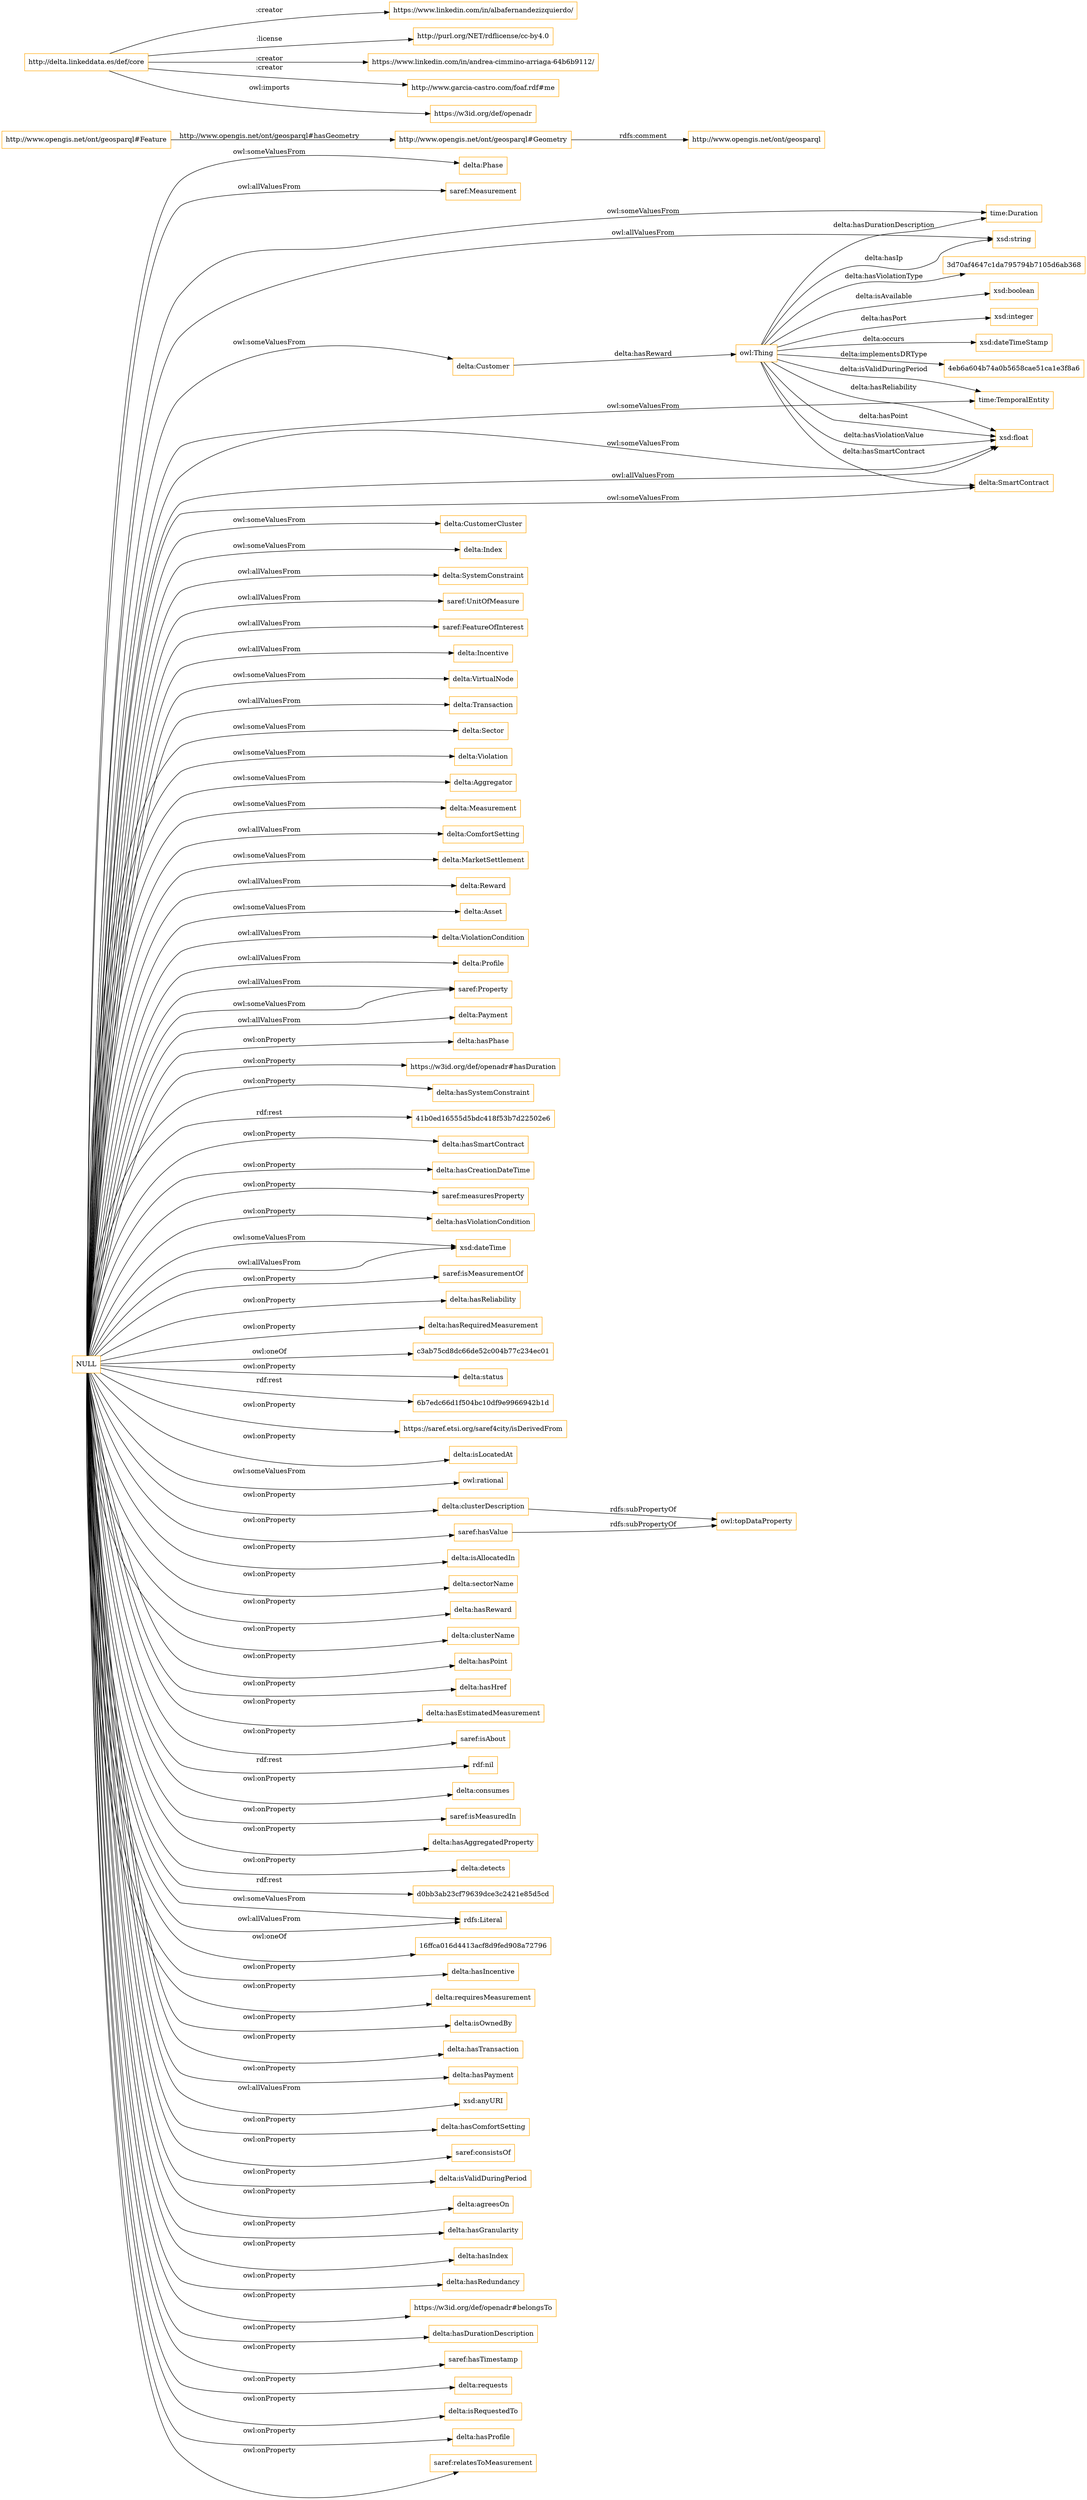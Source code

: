 digraph ar2dtool_diagram { 
rankdir=LR;
size="1501"
node [shape = rectangle, color="orange"]; "delta:Phase" "saref:Measurement" "time:Duration" "delta:CustomerCluster" "delta:Index" "delta:SystemConstraint" "saref:UnitOfMeasure" "saref:FeatureOfInterest" "delta:Customer" "delta:Incentive" "delta:VirtualNode" "delta:Transaction" "delta:Sector" "http://www.opengis.net/ont/geosparql#Geometry" "delta:Violation" "delta:Aggregator" "delta:Measurement" "delta:ComfortSetting" "delta:MarketSettlement" "delta:Reward" "time:TemporalEntity" "delta:SmartContract" "delta:Asset" "http://www.opengis.net/ont/geosparql#Feature" "delta:ViolationCondition" "delta:Profile" "saref:Property" "delta:Payment" ; /*classes style*/
	"NULL" -> "delta:hasPhase" [ label = "owl:onProperty" ];
	"NULL" -> "delta:ComfortSetting" [ label = "owl:allValuesFrom" ];
	"NULL" -> "https://w3id.org/def/openadr#hasDuration" [ label = "owl:onProperty" ];
	"NULL" -> "delta:hasSystemConstraint" [ label = "owl:onProperty" ];
	"NULL" -> "41b0ed16555d5bdc418f53b7d22502e6" [ label = "rdf:rest" ];
	"NULL" -> "delta:hasSmartContract" [ label = "owl:onProperty" ];
	"NULL" -> "delta:hasCreationDateTime" [ label = "owl:onProperty" ];
	"NULL" -> "saref:measuresProperty" [ label = "owl:onProperty" ];
	"NULL" -> "delta:hasViolationCondition" [ label = "owl:onProperty" ];
	"NULL" -> "xsd:dateTime" [ label = "owl:someValuesFrom" ];
	"NULL" -> "time:TemporalEntity" [ label = "owl:someValuesFrom" ];
	"NULL" -> "saref:isMeasurementOf" [ label = "owl:onProperty" ];
	"NULL" -> "delta:hasReliability" [ label = "owl:onProperty" ];
	"NULL" -> "delta:Violation" [ label = "owl:someValuesFrom" ];
	"NULL" -> "delta:hasRequiredMeasurement" [ label = "owl:onProperty" ];
	"NULL" -> "delta:Profile" [ label = "owl:allValuesFrom" ];
	"NULL" -> "delta:Reward" [ label = "owl:allValuesFrom" ];
	"NULL" -> "xsd:float" [ label = "owl:someValuesFrom" ];
	"NULL" -> "c3ab75cd8dc66de52c004b77c234ec01" [ label = "owl:oneOf" ];
	"NULL" -> "xsd:string" [ label = "owl:allValuesFrom" ];
	"NULL" -> "delta:Measurement" [ label = "owl:someValuesFrom" ];
	"NULL" -> "delta:status" [ label = "owl:onProperty" ];
	"NULL" -> "saref:Property" [ label = "owl:allValuesFrom" ];
	"NULL" -> "6b7edc66d1f504bc10df9e9966942b1d" [ label = "rdf:rest" ];
	"NULL" -> "delta:Phase" [ label = "owl:someValuesFrom" ];
	"NULL" -> "https://saref.etsi.org/saref4city/isDerivedFrom" [ label = "owl:onProperty" ];
	"NULL" -> "time:Duration" [ label = "owl:someValuesFrom" ];
	"NULL" -> "delta:isLocatedAt" [ label = "owl:onProperty" ];
	"NULL" -> "owl:rational" [ label = "owl:someValuesFrom" ];
	"NULL" -> "saref:hasValue" [ label = "owl:onProperty" ];
	"NULL" -> "delta:isAllocatedIn" [ label = "owl:onProperty" ];
	"NULL" -> "delta:sectorName" [ label = "owl:onProperty" ];
	"NULL" -> "delta:hasReward" [ label = "owl:onProperty" ];
	"NULL" -> "saref:Measurement" [ label = "owl:allValuesFrom" ];
	"NULL" -> "delta:clusterName" [ label = "owl:onProperty" ];
	"NULL" -> "delta:Payment" [ label = "owl:allValuesFrom" ];
	"NULL" -> "delta:hasPoint" [ label = "owl:onProperty" ];
	"NULL" -> "delta:hasHref" [ label = "owl:onProperty" ];
	"NULL" -> "delta:hasEstimatedMeasurement" [ label = "owl:onProperty" ];
	"NULL" -> "saref:isAbout" [ label = "owl:onProperty" ];
	"NULL" -> "delta:Asset" [ label = "owl:someValuesFrom" ];
	"NULL" -> "delta:Aggregator" [ label = "owl:someValuesFrom" ];
	"NULL" -> "delta:Incentive" [ label = "owl:allValuesFrom" ];
	"NULL" -> "rdf:nil" [ label = "rdf:rest" ];
	"NULL" -> "delta:MarketSettlement" [ label = "owl:someValuesFrom" ];
	"NULL" -> "delta:consumes" [ label = "owl:onProperty" ];
	"NULL" -> "saref:isMeasuredIn" [ label = "owl:onProperty" ];
	"NULL" -> "delta:ViolationCondition" [ label = "owl:allValuesFrom" ];
	"NULL" -> "delta:hasAggregatedProperty" [ label = "owl:onProperty" ];
	"NULL" -> "delta:detects" [ label = "owl:onProperty" ];
	"NULL" -> "d0bb3ab23cf79639dce3c2421e85d5cd" [ label = "rdf:rest" ];
	"NULL" -> "rdfs:Literal" [ label = "owl:someValuesFrom" ];
	"NULL" -> "16ffca016d4413acf8d9fed908a72796" [ label = "owl:oneOf" ];
	"NULL" -> "delta:hasIncentive" [ label = "owl:onProperty" ];
	"NULL" -> "delta:CustomerCluster" [ label = "owl:someValuesFrom" ];
	"NULL" -> "delta:Customer" [ label = "owl:someValuesFrom" ];
	"NULL" -> "delta:Transaction" [ label = "owl:allValuesFrom" ];
	"NULL" -> "delta:Index" [ label = "owl:someValuesFrom" ];
	"NULL" -> "xsd:dateTime" [ label = "owl:allValuesFrom" ];
	"NULL" -> "delta:requiresMeasurement" [ label = "owl:onProperty" ];
	"NULL" -> "delta:isOwnedBy" [ label = "owl:onProperty" ];
	"NULL" -> "delta:hasTransaction" [ label = "owl:onProperty" ];
	"NULL" -> "delta:SystemConstraint" [ label = "owl:allValuesFrom" ];
	"NULL" -> "delta:clusterDescription" [ label = "owl:onProperty" ];
	"NULL" -> "saref:Property" [ label = "owl:someValuesFrom" ];
	"NULL" -> "saref:UnitOfMeasure" [ label = "owl:allValuesFrom" ];
	"NULL" -> "delta:hasPayment" [ label = "owl:onProperty" ];
	"NULL" -> "xsd:float" [ label = "owl:allValuesFrom" ];
	"NULL" -> "xsd:anyURI" [ label = "owl:allValuesFrom" ];
	"NULL" -> "delta:hasComfortSetting" [ label = "owl:onProperty" ];
	"NULL" -> "saref:consistsOf" [ label = "owl:onProperty" ];
	"NULL" -> "delta:isValidDuringPeriod" [ label = "owl:onProperty" ];
	"NULL" -> "delta:agreesOn" [ label = "owl:onProperty" ];
	"NULL" -> "delta:VirtualNode" [ label = "owl:someValuesFrom" ];
	"NULL" -> "delta:SmartContract" [ label = "owl:someValuesFrom" ];
	"NULL" -> "rdfs:Literal" [ label = "owl:allValuesFrom" ];
	"NULL" -> "delta:hasGranularity" [ label = "owl:onProperty" ];
	"NULL" -> "delta:Sector" [ label = "owl:someValuesFrom" ];
	"NULL" -> "delta:hasIndex" [ label = "owl:onProperty" ];
	"NULL" -> "delta:hasRedundancy" [ label = "owl:onProperty" ];
	"NULL" -> "https://w3id.org/def/openadr#belongsTo" [ label = "owl:onProperty" ];
	"NULL" -> "delta:hasDurationDescription" [ label = "owl:onProperty" ];
	"NULL" -> "saref:hasTimestamp" [ label = "owl:onProperty" ];
	"NULL" -> "delta:requests" [ label = "owl:onProperty" ];
	"NULL" -> "delta:isRequestedTo" [ label = "owl:onProperty" ];
	"NULL" -> "saref:FeatureOfInterest" [ label = "owl:allValuesFrom" ];
	"NULL" -> "delta:hasProfile" [ label = "owl:onProperty" ];
	"NULL" -> "saref:relatesToMeasurement" [ label = "owl:onProperty" ];
	"http://delta.linkeddata.es/def/core" -> "https://www.linkedin.com/in/albafernandezizquierdo/" [ label = ":creator" ];
	"http://delta.linkeddata.es/def/core" -> "http://purl.org/NET/rdflicense/cc-by4.0" [ label = ":license" ];
	"http://delta.linkeddata.es/def/core" -> "https://www.linkedin.com/in/andrea-cimmino-arriaga-64b6b9112/" [ label = ":creator" ];
	"http://delta.linkeddata.es/def/core" -> "http://www.garcia-castro.com/foaf.rdf#me" [ label = ":creator" ];
	"http://delta.linkeddata.es/def/core" -> "https://w3id.org/def/openadr" [ label = "owl:imports" ];
	"saref:hasValue" -> "owl:topDataProperty" [ label = "rdfs:subPropertyOf" ];
	"delta:clusterDescription" -> "owl:topDataProperty" [ label = "rdfs:subPropertyOf" ];
	"http://www.opengis.net/ont/geosparql#Geometry" -> "http://www.opengis.net/ont/geosparql" [ label = "rdfs:comment" ];
	"http://www.opengis.net/ont/geosparql#Feature" -> "http://www.opengis.net/ont/geosparql#Geometry" [ label = "http://www.opengis.net/ont/geosparql#hasGeometry" ];
	"owl:Thing" -> "xsd:float" [ label = "delta:hasReliability" ];
	"owl:Thing" -> "xsd:float" [ label = "delta:hasPoint" ];
	"owl:Thing" -> "xsd:string" [ label = "delta:hasIp" ];
	"owl:Thing" -> "time:TemporalEntity" [ label = "delta:isValidDuringPeriod" ];
	"owl:Thing" -> "3d70af4647c1da795794b7105d6ab368" [ label = "delta:hasViolationType" ];
	"owl:Thing" -> "delta:SmartContract" [ label = "delta:hasSmartContract" ];
	"owl:Thing" -> "xsd:boolean" [ label = "delta:isAvailable" ];
	"owl:Thing" -> "xsd:integer" [ label = "delta:hasPort" ];
	"owl:Thing" -> "xsd:dateTimeStamp" [ label = "delta:occurs" ];
	"owl:Thing" -> "4eb6a604b74a0b5658cae51ca1e3f8a6" [ label = "delta:implementsDRType" ];
	"delta:Customer" -> "owl:Thing" [ label = "delta:hasReward" ];
	"owl:Thing" -> "time:Duration" [ label = "delta:hasDurationDescription" ];
	"owl:Thing" -> "xsd:float" [ label = "delta:hasViolationValue" ];

}
